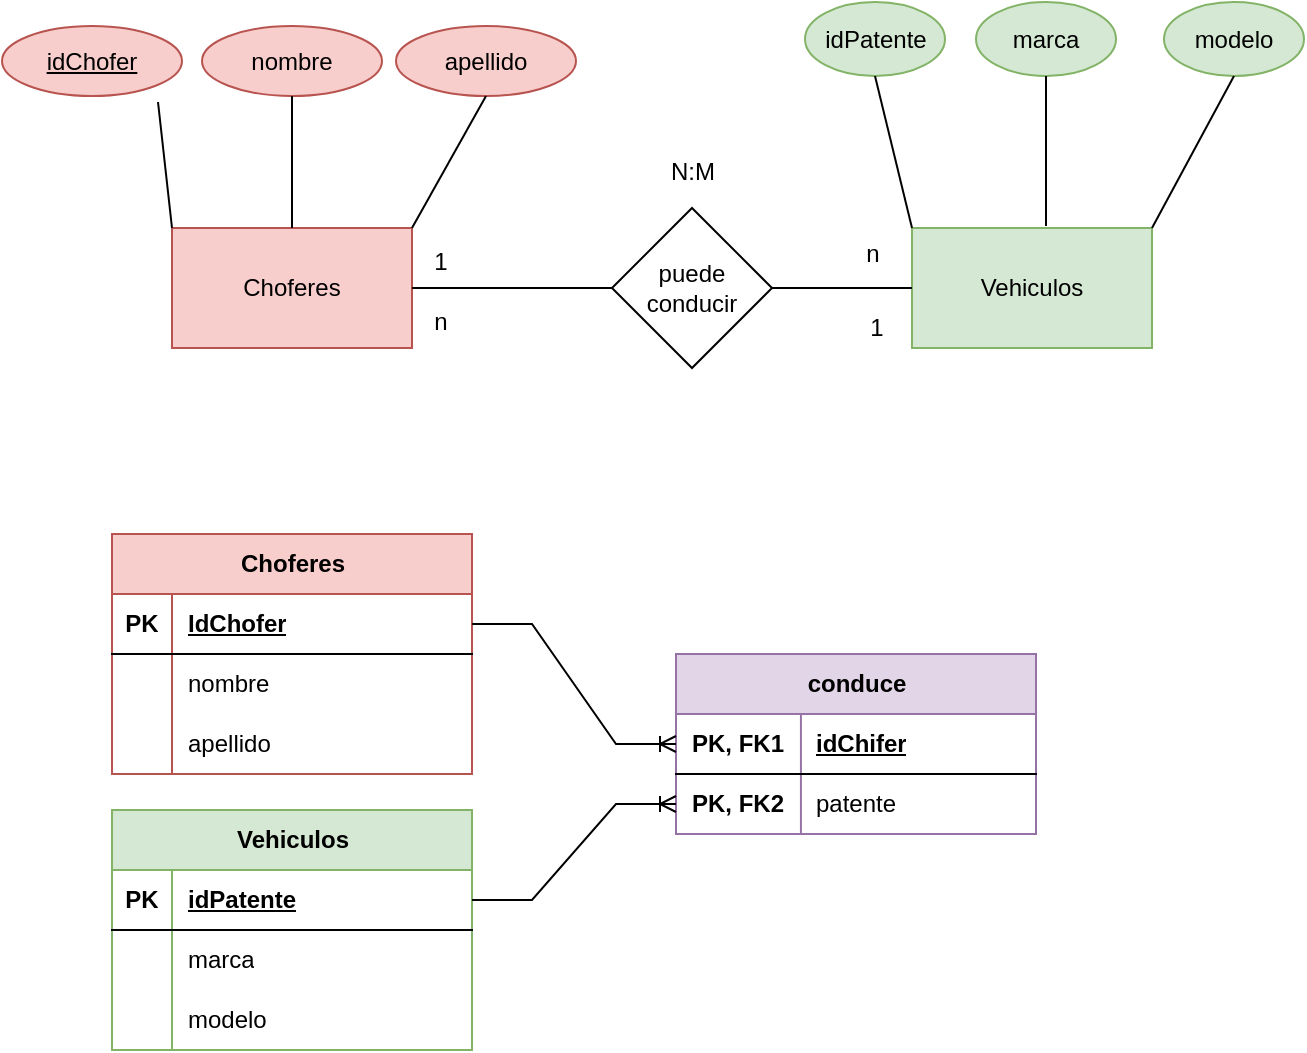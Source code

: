 <mxfile version="24.7.8">
  <diagram name="Página-1" id="TBBgEe3Ka3k2Y2qMjduV">
    <mxGraphModel dx="1708" dy="1057" grid="0" gridSize="10" guides="1" tooltips="1" connect="1" arrows="1" fold="1" page="0" pageScale="1" pageWidth="827" pageHeight="1169" math="0" shadow="0">
      <root>
        <mxCell id="0" />
        <mxCell id="1" parent="0" />
        <mxCell id="YMho0JJOw_7N-HE18doq-2" value="Choferes" style="rounded=0;whiteSpace=wrap;html=1;fillColor=#f8cecc;strokeColor=#b85450;" parent="1" vertex="1">
          <mxGeometry x="-17" y="85" width="120" height="60" as="geometry" />
        </mxCell>
        <mxCell id="YMho0JJOw_7N-HE18doq-5" value="Vehiculos" style="rounded=0;whiteSpace=wrap;html=1;fillColor=#d5e8d4;strokeColor=#82b366;" parent="1" vertex="1">
          <mxGeometry x="353" y="85" width="120" height="60" as="geometry" />
        </mxCell>
        <mxCell id="YMho0JJOw_7N-HE18doq-6" value="&lt;u&gt;idChofer&lt;/u&gt;" style="ellipse;whiteSpace=wrap;html=1;fillColor=#f8cecc;strokeColor=#b85450;" parent="1" vertex="1">
          <mxGeometry x="-102" y="-16" width="90" height="35" as="geometry" />
        </mxCell>
        <mxCell id="YMho0JJOw_7N-HE18doq-7" value="nombre" style="ellipse;whiteSpace=wrap;html=1;fillColor=#f8cecc;strokeColor=#b85450;" parent="1" vertex="1">
          <mxGeometry x="-2" y="-16" width="90" height="35" as="geometry" />
        </mxCell>
        <mxCell id="YMho0JJOw_7N-HE18doq-9" value="apellido" style="ellipse;whiteSpace=wrap;html=1;fillColor=#f8cecc;strokeColor=#b85450;" parent="1" vertex="1">
          <mxGeometry x="95" y="-16" width="90" height="35" as="geometry" />
        </mxCell>
        <mxCell id="YMho0JJOw_7N-HE18doq-13" value="" style="endArrow=none;html=1;rounded=0;entryX=0;entryY=0;entryDx=0;entryDy=0;" parent="1" target="YMho0JJOw_7N-HE18doq-2" edge="1">
          <mxGeometry width="50" height="50" relative="1" as="geometry">
            <mxPoint x="-24" y="22" as="sourcePoint" />
            <mxPoint x="44" y="85" as="targetPoint" />
          </mxGeometry>
        </mxCell>
        <mxCell id="YMho0JJOw_7N-HE18doq-16" value="" style="endArrow=none;html=1;rounded=0;exitX=0.5;exitY=1;exitDx=0;exitDy=0;entryX=0.5;entryY=0;entryDx=0;entryDy=0;" parent="1" source="YMho0JJOw_7N-HE18doq-7" target="YMho0JJOw_7N-HE18doq-2" edge="1">
          <mxGeometry width="50" height="50" relative="1" as="geometry">
            <mxPoint x="-14" y="32" as="sourcePoint" />
            <mxPoint x="54" y="95" as="targetPoint" />
          </mxGeometry>
        </mxCell>
        <mxCell id="YMho0JJOw_7N-HE18doq-18" value="" style="endArrow=none;html=1;rounded=0;entryX=1;entryY=0;entryDx=0;entryDy=0;exitX=0.5;exitY=1;exitDx=0;exitDy=0;" parent="1" source="YMho0JJOw_7N-HE18doq-9" target="YMho0JJOw_7N-HE18doq-2" edge="1">
          <mxGeometry width="50" height="50" relative="1" as="geometry">
            <mxPoint x="94" y="29" as="sourcePoint" />
            <mxPoint x="53" y="95" as="targetPoint" />
          </mxGeometry>
        </mxCell>
        <mxCell id="YMho0JJOw_7N-HE18doq-20" value="idPatente" style="ellipse;whiteSpace=wrap;html=1;fillColor=#d5e8d4;strokeColor=#82b366;" parent="1" vertex="1">
          <mxGeometry x="299.5" y="-28" width="70" height="37" as="geometry" />
        </mxCell>
        <mxCell id="YMho0JJOw_7N-HE18doq-25" value="" style="endArrow=none;html=1;rounded=0;entryX=0.5;entryY=1;entryDx=0;entryDy=0;exitX=0;exitY=0;exitDx=0;exitDy=0;" parent="1" source="YMho0JJOw_7N-HE18doq-5" target="YMho0JJOw_7N-HE18doq-20" edge="1">
          <mxGeometry width="50" height="50" relative="1" as="geometry">
            <mxPoint x="415" y="81" as="sourcePoint" />
            <mxPoint x="225" y="69" as="targetPoint" />
          </mxGeometry>
        </mxCell>
        <mxCell id="YMho0JJOw_7N-HE18doq-27" value="marca" style="ellipse;whiteSpace=wrap;html=1;fillColor=#d5e8d4;strokeColor=#82b366;" parent="1" vertex="1">
          <mxGeometry x="385" y="-28" width="70" height="37" as="geometry" />
        </mxCell>
        <mxCell id="YMho0JJOw_7N-HE18doq-28" value="modelo" style="ellipse;whiteSpace=wrap;html=1;fillColor=#d5e8d4;strokeColor=#82b366;" parent="1" vertex="1">
          <mxGeometry x="479" y="-28" width="70" height="37" as="geometry" />
        </mxCell>
        <mxCell id="YMho0JJOw_7N-HE18doq-31" value="" style="endArrow=none;html=1;rounded=0;entryX=0.5;entryY=1;entryDx=0;entryDy=0;" parent="1" target="YMho0JJOw_7N-HE18doq-27" edge="1">
          <mxGeometry width="50" height="50" relative="1" as="geometry">
            <mxPoint x="420" y="84" as="sourcePoint" />
            <mxPoint x="362" y="19" as="targetPoint" />
          </mxGeometry>
        </mxCell>
        <mxCell id="YMho0JJOw_7N-HE18doq-32" value="" style="endArrow=none;html=1;rounded=0;entryX=0.5;entryY=1;entryDx=0;entryDy=0;exitX=1;exitY=0;exitDx=0;exitDy=0;" parent="1" source="YMho0JJOw_7N-HE18doq-5" target="YMho0JJOw_7N-HE18doq-28" edge="1">
          <mxGeometry width="50" height="50" relative="1" as="geometry">
            <mxPoint x="435" y="101" as="sourcePoint" />
            <mxPoint x="444" y="19" as="targetPoint" />
          </mxGeometry>
        </mxCell>
        <mxCell id="YMho0JJOw_7N-HE18doq-35" value="puede&lt;div&gt;conducir&lt;/div&gt;" style="rhombus;whiteSpace=wrap;html=1;" parent="1" vertex="1">
          <mxGeometry x="203" y="75" width="80" height="80" as="geometry" />
        </mxCell>
        <mxCell id="YMho0JJOw_7N-HE18doq-36" value="" style="endArrow=none;html=1;rounded=0;entryX=0;entryY=0.5;entryDx=0;entryDy=0;exitX=1;exitY=0.5;exitDx=0;exitDy=0;" parent="1" source="YMho0JJOw_7N-HE18doq-35" target="YMho0JJOw_7N-HE18doq-5" edge="1">
          <mxGeometry width="50" height="50" relative="1" as="geometry">
            <mxPoint x="217" y="131" as="sourcePoint" />
            <mxPoint x="267" y="81" as="targetPoint" />
          </mxGeometry>
        </mxCell>
        <mxCell id="YMho0JJOw_7N-HE18doq-37" value="" style="endArrow=none;html=1;rounded=0;entryX=0;entryY=0.5;entryDx=0;entryDy=0;exitX=1;exitY=0.5;exitDx=0;exitDy=0;" parent="1" source="YMho0JJOw_7N-HE18doq-2" target="YMho0JJOw_7N-HE18doq-35" edge="1">
          <mxGeometry width="50" height="50" relative="1" as="geometry">
            <mxPoint x="217" y="131" as="sourcePoint" />
            <mxPoint x="267" y="81" as="targetPoint" />
          </mxGeometry>
        </mxCell>
        <mxCell id="YMho0JJOw_7N-HE18doq-39" value="1" style="text;html=1;align=center;verticalAlign=middle;resizable=0;points=[];autosize=1;strokeColor=none;fillColor=none;" parent="1" vertex="1">
          <mxGeometry x="104" y="89" width="25" height="26" as="geometry" />
        </mxCell>
        <mxCell id="YMho0JJOw_7N-HE18doq-40" value="n" style="text;html=1;align=center;verticalAlign=middle;resizable=0;points=[];autosize=1;strokeColor=none;fillColor=none;" parent="1" vertex="1">
          <mxGeometry x="320" y="85" width="25" height="26" as="geometry" />
        </mxCell>
        <mxCell id="YMho0JJOw_7N-HE18doq-42" value="1" style="text;html=1;align=center;verticalAlign=middle;resizable=0;points=[];autosize=1;strokeColor=none;fillColor=none;" parent="1" vertex="1">
          <mxGeometry x="322" y="122" width="25" height="26" as="geometry" />
        </mxCell>
        <mxCell id="YMho0JJOw_7N-HE18doq-43" value="n" style="text;html=1;align=center;verticalAlign=middle;resizable=0;points=[];autosize=1;strokeColor=none;fillColor=none;" parent="1" vertex="1">
          <mxGeometry x="104" y="119" width="25" height="26" as="geometry" />
        </mxCell>
        <mxCell id="YMho0JJOw_7N-HE18doq-45" value="N:M" style="text;html=1;align=center;verticalAlign=middle;resizable=0;points=[];autosize=1;strokeColor=none;fillColor=none;" parent="1" vertex="1">
          <mxGeometry x="223" y="44" width="40" height="26" as="geometry" />
        </mxCell>
        <mxCell id="h-eQrX3LrTF7_GnmqpVX-28" value="Choferes" style="shape=table;startSize=30;container=1;collapsible=1;childLayout=tableLayout;fixedRows=1;rowLines=0;fontStyle=1;align=center;resizeLast=1;html=1;fillColor=#f8cecc;strokeColor=#b85450;" parent="1" vertex="1">
          <mxGeometry x="-47" y="238" width="180" height="120" as="geometry" />
        </mxCell>
        <mxCell id="h-eQrX3LrTF7_GnmqpVX-29" value="" style="shape=tableRow;horizontal=0;startSize=0;swimlaneHead=0;swimlaneBody=0;fillColor=none;collapsible=0;dropTarget=0;points=[[0,0.5],[1,0.5]];portConstraint=eastwest;top=0;left=0;right=0;bottom=1;" parent="h-eQrX3LrTF7_GnmqpVX-28" vertex="1">
          <mxGeometry y="30" width="180" height="30" as="geometry" />
        </mxCell>
        <mxCell id="h-eQrX3LrTF7_GnmqpVX-30" value="PK" style="shape=partialRectangle;connectable=0;fillColor=none;top=0;left=0;bottom=0;right=0;fontStyle=1;overflow=hidden;whiteSpace=wrap;html=1;" parent="h-eQrX3LrTF7_GnmqpVX-29" vertex="1">
          <mxGeometry width="30" height="30" as="geometry">
            <mxRectangle width="30" height="30" as="alternateBounds" />
          </mxGeometry>
        </mxCell>
        <mxCell id="h-eQrX3LrTF7_GnmqpVX-31" value="IdChofer" style="shape=partialRectangle;connectable=0;fillColor=none;top=0;left=0;bottom=0;right=0;align=left;spacingLeft=6;fontStyle=5;overflow=hidden;whiteSpace=wrap;html=1;" parent="h-eQrX3LrTF7_GnmqpVX-29" vertex="1">
          <mxGeometry x="30" width="150" height="30" as="geometry">
            <mxRectangle width="150" height="30" as="alternateBounds" />
          </mxGeometry>
        </mxCell>
        <mxCell id="h-eQrX3LrTF7_GnmqpVX-32" value="" style="shape=tableRow;horizontal=0;startSize=0;swimlaneHead=0;swimlaneBody=0;fillColor=none;collapsible=0;dropTarget=0;points=[[0,0.5],[1,0.5]];portConstraint=eastwest;top=0;left=0;right=0;bottom=0;" parent="h-eQrX3LrTF7_GnmqpVX-28" vertex="1">
          <mxGeometry y="60" width="180" height="30" as="geometry" />
        </mxCell>
        <mxCell id="h-eQrX3LrTF7_GnmqpVX-33" value="" style="shape=partialRectangle;connectable=0;fillColor=none;top=0;left=0;bottom=0;right=0;editable=1;overflow=hidden;whiteSpace=wrap;html=1;" parent="h-eQrX3LrTF7_GnmqpVX-32" vertex="1">
          <mxGeometry width="30" height="30" as="geometry">
            <mxRectangle width="30" height="30" as="alternateBounds" />
          </mxGeometry>
        </mxCell>
        <mxCell id="h-eQrX3LrTF7_GnmqpVX-34" value="nombre&lt;span style=&quot;white-space: pre;&quot;&gt;&#x9;&lt;/span&gt;" style="shape=partialRectangle;connectable=0;fillColor=none;top=0;left=0;bottom=0;right=0;align=left;spacingLeft=6;overflow=hidden;whiteSpace=wrap;html=1;" parent="h-eQrX3LrTF7_GnmqpVX-32" vertex="1">
          <mxGeometry x="30" width="150" height="30" as="geometry">
            <mxRectangle width="150" height="30" as="alternateBounds" />
          </mxGeometry>
        </mxCell>
        <mxCell id="h-eQrX3LrTF7_GnmqpVX-35" value="" style="shape=tableRow;horizontal=0;startSize=0;swimlaneHead=0;swimlaneBody=0;fillColor=none;collapsible=0;dropTarget=0;points=[[0,0.5],[1,0.5]];portConstraint=eastwest;top=0;left=0;right=0;bottom=0;" parent="h-eQrX3LrTF7_GnmqpVX-28" vertex="1">
          <mxGeometry y="90" width="180" height="30" as="geometry" />
        </mxCell>
        <mxCell id="h-eQrX3LrTF7_GnmqpVX-36" value="" style="shape=partialRectangle;connectable=0;fillColor=none;top=0;left=0;bottom=0;right=0;editable=1;overflow=hidden;whiteSpace=wrap;html=1;" parent="h-eQrX3LrTF7_GnmqpVX-35" vertex="1">
          <mxGeometry width="30" height="30" as="geometry">
            <mxRectangle width="30" height="30" as="alternateBounds" />
          </mxGeometry>
        </mxCell>
        <mxCell id="h-eQrX3LrTF7_GnmqpVX-37" value="apellido" style="shape=partialRectangle;connectable=0;fillColor=none;top=0;left=0;bottom=0;right=0;align=left;spacingLeft=6;overflow=hidden;whiteSpace=wrap;html=1;" parent="h-eQrX3LrTF7_GnmqpVX-35" vertex="1">
          <mxGeometry x="30" width="150" height="30" as="geometry">
            <mxRectangle width="150" height="30" as="alternateBounds" />
          </mxGeometry>
        </mxCell>
        <mxCell id="h-eQrX3LrTF7_GnmqpVX-41" value="conduce" style="shape=table;startSize=30;container=1;collapsible=1;childLayout=tableLayout;fixedRows=1;rowLines=0;fontStyle=1;align=center;resizeLast=1;html=1;fillColor=#e1d5e7;strokeColor=#9673a6;" parent="1" vertex="1">
          <mxGeometry x="235" y="298" width="180" height="90" as="geometry" />
        </mxCell>
        <mxCell id="h-eQrX3LrTF7_GnmqpVX-42" value="" style="shape=tableRow;horizontal=0;startSize=0;swimlaneHead=0;swimlaneBody=0;fillColor=none;collapsible=0;dropTarget=0;points=[[0,0.5],[1,0.5]];portConstraint=eastwest;top=0;left=0;right=0;bottom=1;" parent="h-eQrX3LrTF7_GnmqpVX-41" vertex="1">
          <mxGeometry y="30" width="180" height="30" as="geometry" />
        </mxCell>
        <mxCell id="h-eQrX3LrTF7_GnmqpVX-43" value="PK, FK1" style="shape=partialRectangle;connectable=0;fillColor=none;top=0;left=0;bottom=0;right=0;fontStyle=1;overflow=hidden;whiteSpace=wrap;html=1;" parent="h-eQrX3LrTF7_GnmqpVX-42" vertex="1">
          <mxGeometry width="62.458" height="30" as="geometry">
            <mxRectangle width="62.458" height="30" as="alternateBounds" />
          </mxGeometry>
        </mxCell>
        <mxCell id="h-eQrX3LrTF7_GnmqpVX-44" value="idChifer" style="shape=partialRectangle;connectable=0;fillColor=none;top=0;left=0;bottom=0;right=0;align=left;spacingLeft=6;fontStyle=5;overflow=hidden;whiteSpace=wrap;html=1;" parent="h-eQrX3LrTF7_GnmqpVX-42" vertex="1">
          <mxGeometry x="62.458" width="117.542" height="30" as="geometry">
            <mxRectangle width="117.542" height="30" as="alternateBounds" />
          </mxGeometry>
        </mxCell>
        <mxCell id="h-eQrX3LrTF7_GnmqpVX-45" value="" style="shape=tableRow;horizontal=0;startSize=0;swimlaneHead=0;swimlaneBody=0;fillColor=none;collapsible=0;dropTarget=0;points=[[0,0.5],[1,0.5]];portConstraint=eastwest;top=0;left=0;right=0;bottom=0;" parent="h-eQrX3LrTF7_GnmqpVX-41" vertex="1">
          <mxGeometry y="60" width="180" height="30" as="geometry" />
        </mxCell>
        <mxCell id="h-eQrX3LrTF7_GnmqpVX-46" value="&lt;b&gt;PK, FK2&lt;/b&gt;" style="shape=partialRectangle;connectable=0;fillColor=none;top=0;left=0;bottom=0;right=0;editable=1;overflow=hidden;whiteSpace=wrap;html=1;" parent="h-eQrX3LrTF7_GnmqpVX-45" vertex="1">
          <mxGeometry width="62.458" height="30" as="geometry">
            <mxRectangle width="62.458" height="30" as="alternateBounds" />
          </mxGeometry>
        </mxCell>
        <mxCell id="h-eQrX3LrTF7_GnmqpVX-47" value="patente" style="shape=partialRectangle;connectable=0;fillColor=none;top=0;left=0;bottom=0;right=0;align=left;spacingLeft=6;overflow=hidden;whiteSpace=wrap;html=1;" parent="h-eQrX3LrTF7_GnmqpVX-45" vertex="1">
          <mxGeometry x="62.458" width="117.542" height="30" as="geometry">
            <mxRectangle width="117.542" height="30" as="alternateBounds" />
          </mxGeometry>
        </mxCell>
        <mxCell id="h-eQrX3LrTF7_GnmqpVX-52" value="Vehiculos" style="shape=table;startSize=30;container=1;collapsible=1;childLayout=tableLayout;fixedRows=1;rowLines=0;fontStyle=1;align=center;resizeLast=1;html=1;fillColor=#d5e8d4;strokeColor=#82b366;" parent="1" vertex="1">
          <mxGeometry x="-47" y="376" width="180" height="120" as="geometry" />
        </mxCell>
        <mxCell id="h-eQrX3LrTF7_GnmqpVX-53" value="" style="shape=tableRow;horizontal=0;startSize=0;swimlaneHead=0;swimlaneBody=0;fillColor=none;collapsible=0;dropTarget=0;points=[[0,0.5],[1,0.5]];portConstraint=eastwest;top=0;left=0;right=0;bottom=1;" parent="h-eQrX3LrTF7_GnmqpVX-52" vertex="1">
          <mxGeometry y="30" width="180" height="30" as="geometry" />
        </mxCell>
        <mxCell id="h-eQrX3LrTF7_GnmqpVX-54" value="PK" style="shape=partialRectangle;connectable=0;fillColor=none;top=0;left=0;bottom=0;right=0;fontStyle=1;overflow=hidden;whiteSpace=wrap;html=1;" parent="h-eQrX3LrTF7_GnmqpVX-53" vertex="1">
          <mxGeometry width="30" height="30" as="geometry">
            <mxRectangle width="30" height="30" as="alternateBounds" />
          </mxGeometry>
        </mxCell>
        <mxCell id="h-eQrX3LrTF7_GnmqpVX-55" value="idPatente" style="shape=partialRectangle;connectable=0;fillColor=none;top=0;left=0;bottom=0;right=0;align=left;spacingLeft=6;fontStyle=5;overflow=hidden;whiteSpace=wrap;html=1;" parent="h-eQrX3LrTF7_GnmqpVX-53" vertex="1">
          <mxGeometry x="30" width="150" height="30" as="geometry">
            <mxRectangle width="150" height="30" as="alternateBounds" />
          </mxGeometry>
        </mxCell>
        <mxCell id="h-eQrX3LrTF7_GnmqpVX-56" value="" style="shape=tableRow;horizontal=0;startSize=0;swimlaneHead=0;swimlaneBody=0;fillColor=none;collapsible=0;dropTarget=0;points=[[0,0.5],[1,0.5]];portConstraint=eastwest;top=0;left=0;right=0;bottom=0;" parent="h-eQrX3LrTF7_GnmqpVX-52" vertex="1">
          <mxGeometry y="60" width="180" height="30" as="geometry" />
        </mxCell>
        <mxCell id="h-eQrX3LrTF7_GnmqpVX-57" value="" style="shape=partialRectangle;connectable=0;fillColor=none;top=0;left=0;bottom=0;right=0;editable=1;overflow=hidden;whiteSpace=wrap;html=1;" parent="h-eQrX3LrTF7_GnmqpVX-56" vertex="1">
          <mxGeometry width="30" height="30" as="geometry">
            <mxRectangle width="30" height="30" as="alternateBounds" />
          </mxGeometry>
        </mxCell>
        <mxCell id="h-eQrX3LrTF7_GnmqpVX-58" value="marca" style="shape=partialRectangle;connectable=0;fillColor=none;top=0;left=0;bottom=0;right=0;align=left;spacingLeft=6;overflow=hidden;whiteSpace=wrap;html=1;" parent="h-eQrX3LrTF7_GnmqpVX-56" vertex="1">
          <mxGeometry x="30" width="150" height="30" as="geometry">
            <mxRectangle width="150" height="30" as="alternateBounds" />
          </mxGeometry>
        </mxCell>
        <mxCell id="h-eQrX3LrTF7_GnmqpVX-59" value="" style="shape=tableRow;horizontal=0;startSize=0;swimlaneHead=0;swimlaneBody=0;fillColor=none;collapsible=0;dropTarget=0;points=[[0,0.5],[1,0.5]];portConstraint=eastwest;top=0;left=0;right=0;bottom=0;" parent="h-eQrX3LrTF7_GnmqpVX-52" vertex="1">
          <mxGeometry y="90" width="180" height="30" as="geometry" />
        </mxCell>
        <mxCell id="h-eQrX3LrTF7_GnmqpVX-60" value="" style="shape=partialRectangle;connectable=0;fillColor=none;top=0;left=0;bottom=0;right=0;editable=1;overflow=hidden;whiteSpace=wrap;html=1;" parent="h-eQrX3LrTF7_GnmqpVX-59" vertex="1">
          <mxGeometry width="30" height="30" as="geometry">
            <mxRectangle width="30" height="30" as="alternateBounds" />
          </mxGeometry>
        </mxCell>
        <mxCell id="h-eQrX3LrTF7_GnmqpVX-61" value="modelo" style="shape=partialRectangle;connectable=0;fillColor=none;top=0;left=0;bottom=0;right=0;align=left;spacingLeft=6;overflow=hidden;whiteSpace=wrap;html=1;" parent="h-eQrX3LrTF7_GnmqpVX-59" vertex="1">
          <mxGeometry x="30" width="150" height="30" as="geometry">
            <mxRectangle width="150" height="30" as="alternateBounds" />
          </mxGeometry>
        </mxCell>
        <mxCell id="h-eQrX3LrTF7_GnmqpVX-68" value="" style="edgeStyle=entityRelationEdgeStyle;fontSize=12;html=1;endArrow=ERoneToMany;rounded=0;exitX=1;exitY=0.5;exitDx=0;exitDy=0;entryX=0;entryY=0.5;entryDx=0;entryDy=0;" parent="1" source="h-eQrX3LrTF7_GnmqpVX-29" target="h-eQrX3LrTF7_GnmqpVX-42" edge="1">
          <mxGeometry width="100" height="100" relative="1" as="geometry">
            <mxPoint x="204" y="278" as="sourcePoint" />
            <mxPoint x="304" y="178" as="targetPoint" />
            <Array as="points">
              <mxPoint x="198" y="283" />
            </Array>
          </mxGeometry>
        </mxCell>
        <mxCell id="h-eQrX3LrTF7_GnmqpVX-70" value="" style="edgeStyle=entityRelationEdgeStyle;fontSize=12;html=1;endArrow=ERoneToMany;rounded=0;exitX=1;exitY=0.5;exitDx=0;exitDy=0;entryX=0;entryY=0.5;entryDx=0;entryDy=0;" parent="1" source="h-eQrX3LrTF7_GnmqpVX-53" target="h-eQrX3LrTF7_GnmqpVX-45" edge="1">
          <mxGeometry width="100" height="100" relative="1" as="geometry">
            <mxPoint x="369.5" y="443" as="sourcePoint" />
            <mxPoint x="390" y="414" as="targetPoint" />
            <Array as="points">
              <mxPoint x="434.5" y="443" />
            </Array>
          </mxGeometry>
        </mxCell>
      </root>
    </mxGraphModel>
  </diagram>
</mxfile>
